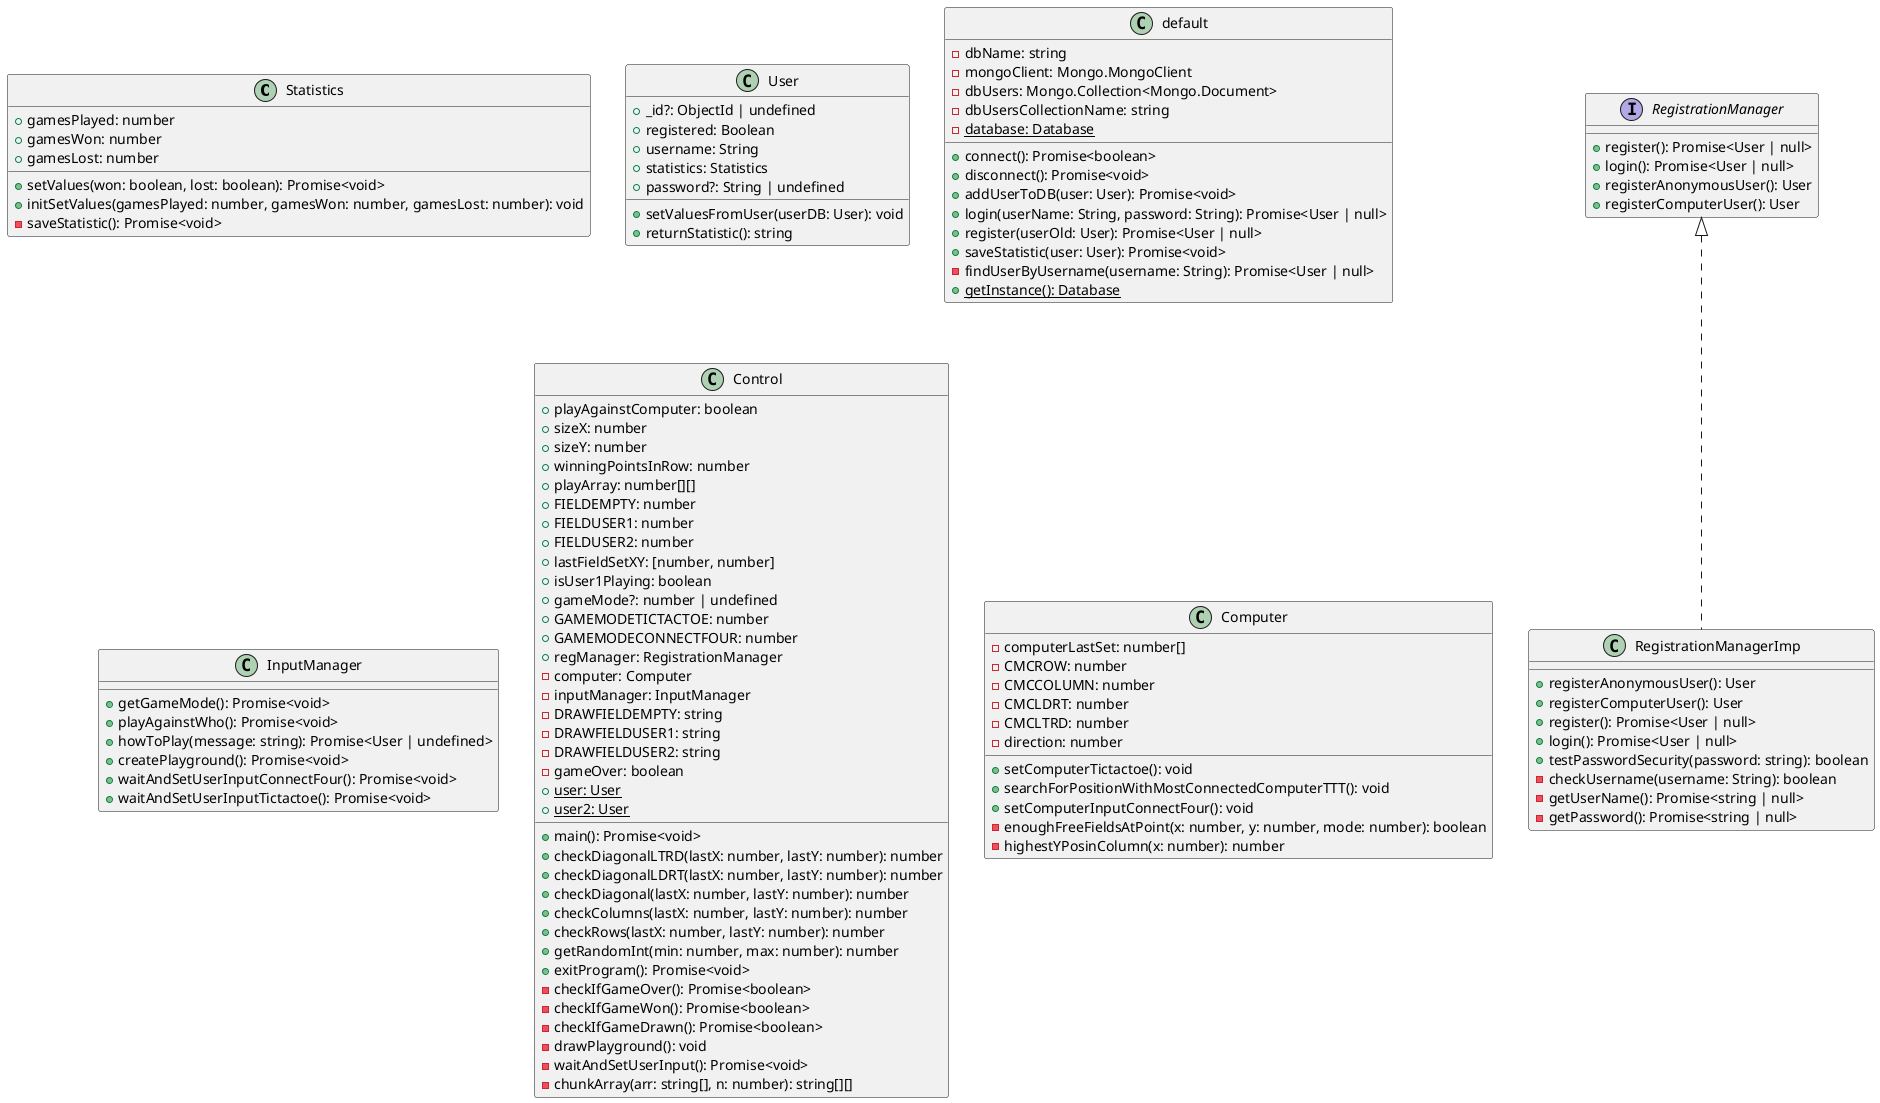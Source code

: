 @startuml
class Statistics {
    +gamesPlayed: number
    +gamesWon: number
    +gamesLost: number
    +setValues(won: boolean, lost: boolean): Promise<void>
    +initSetValues(gamesPlayed: number, gamesWon: number, gamesLost: number): void
    -saveStatistic(): Promise<void>
}
class User {
    +_id?: ObjectId | undefined
    +registered: Boolean
    +username: String
    +statistics: Statistics
    +password?: String | undefined
    +setValuesFromUser(userDB: User): void
    +returnStatistic(): string
}
class default {
    -dbName: string
    -mongoClient: Mongo.MongoClient
    -dbUsers: Mongo.Collection<Mongo.Document>
    -dbUsersCollectionName: string
    +connect(): Promise<boolean>
    +disconnect(): Promise<void>
    +addUserToDB(user: User): Promise<void>
    +login(userName: String, password: String): Promise<User | null>
    +register(userOld: User): Promise<User | null>
    +saveStatistic(user: User): Promise<void>
    -findUserByUsername(username: String): Promise<User | null>
    -{static} database: Database
    +{static} getInstance(): Database
}
interface RegistrationManager {
    +register(): Promise<User | null>
    +login(): Promise<User | null>
    +registerAnonymousUser(): User
    +registerComputerUser(): User
}
class RegistrationManagerImp implements RegistrationManager {
    +registerAnonymousUser(): User
    +registerComputerUser(): User
    +register(): Promise<User | null>
    +login(): Promise<User | null>
    +testPasswordSecurity(password: string): boolean
    -checkUsername(username: String): boolean
    -getUserName(): Promise<string | null>
    -getPassword(): Promise<string | null>
}
class InputManager {
    +getGameMode(): Promise<void>
    +playAgainstWho(): Promise<void>
    +howToPlay(message: string): Promise<User | undefined>
    +createPlayground(): Promise<void>
    +waitAndSetUserInputConnectFour(): Promise<void>
    +waitAndSetUserInputTictactoe(): Promise<void>
}
class Control {
    +playAgainstComputer: boolean
    +sizeX: number
    +sizeY: number
    +winningPointsInRow: number
    +playArray: number[][]
    +FIELDEMPTY: number
    +FIELDUSER1: number
    +FIELDUSER2: number
    +lastFieldSetXY: [number, number]
    +isUser1Playing: boolean
    +gameMode?: number | undefined
    +GAMEMODETICTACTOE: number
    +GAMEMODECONNECTFOUR: number
    +regManager: RegistrationManager
    -computer: Computer
    -inputManager: InputManager
    -DRAWFIELDEMPTY: string
    -DRAWFIELDUSER1: string
    -DRAWFIELDUSER2: string
    -gameOver: boolean
    +main(): Promise<void>
    +checkDiagonalLTRD(lastX: number, lastY: number): number
    +checkDiagonalLDRT(lastX: number, lastY: number): number
    +checkDiagonal(lastX: number, lastY: number): number
    +checkColumns(lastX: number, lastY: number): number
    +checkRows(lastX: number, lastY: number): number
    +getRandomInt(min: number, max: number): number
    +exitProgram(): Promise<void>
    -checkIfGameOver(): Promise<boolean>
    -checkIfGameWon(): Promise<boolean>
    -checkIfGameDrawn(): Promise<boolean>
    -drawPlayground(): void
    -waitAndSetUserInput(): Promise<void>
    -chunkArray(arr: string[], n: number): string[][]
    +{static} user: User
    +{static} user2: User
}
class Computer {
    -computerLastSet: number[]
    -CMCROW: number
    -CMCCOLUMN: number
    -CMCLDRT: number
    -CMCLTRD: number
    -direction: number
    +setComputerTictactoe(): void
    +searchForPositionWithMostConnectedComputerTTT(): void
    +setComputerInputConnectFour(): void
    -enoughFreeFieldsAtPoint(x: number, y: number, mode: number): boolean
    -highestYPosinColumn(x: number): number
}
@enduml